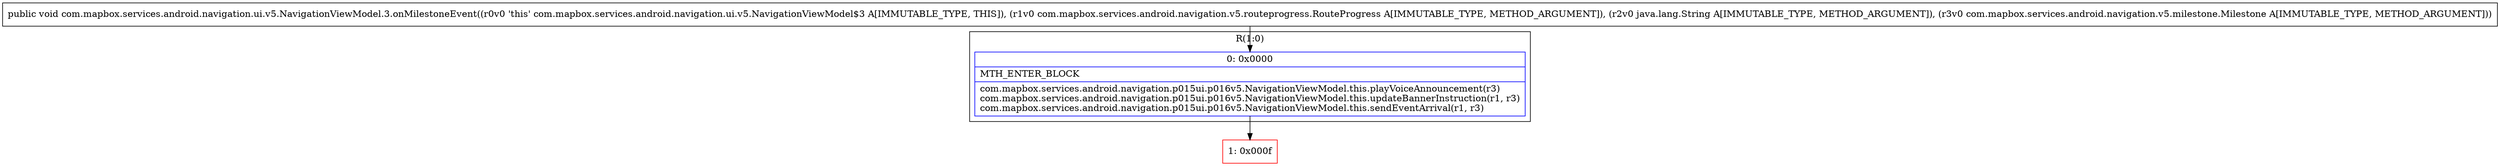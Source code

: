 digraph "CFG forcom.mapbox.services.android.navigation.ui.v5.NavigationViewModel.3.onMilestoneEvent(Lcom\/mapbox\/services\/android\/navigation\/v5\/routeprogress\/RouteProgress;Ljava\/lang\/String;Lcom\/mapbox\/services\/android\/navigation\/v5\/milestone\/Milestone;)V" {
subgraph cluster_Region_787254863 {
label = "R(1:0)";
node [shape=record,color=blue];
Node_0 [shape=record,label="{0\:\ 0x0000|MTH_ENTER_BLOCK\l|com.mapbox.services.android.navigation.p015ui.p016v5.NavigationViewModel.this.playVoiceAnnouncement(r3)\lcom.mapbox.services.android.navigation.p015ui.p016v5.NavigationViewModel.this.updateBannerInstruction(r1, r3)\lcom.mapbox.services.android.navigation.p015ui.p016v5.NavigationViewModel.this.sendEventArrival(r1, r3)\l}"];
}
Node_1 [shape=record,color=red,label="{1\:\ 0x000f}"];
MethodNode[shape=record,label="{public void com.mapbox.services.android.navigation.ui.v5.NavigationViewModel.3.onMilestoneEvent((r0v0 'this' com.mapbox.services.android.navigation.ui.v5.NavigationViewModel$3 A[IMMUTABLE_TYPE, THIS]), (r1v0 com.mapbox.services.android.navigation.v5.routeprogress.RouteProgress A[IMMUTABLE_TYPE, METHOD_ARGUMENT]), (r2v0 java.lang.String A[IMMUTABLE_TYPE, METHOD_ARGUMENT]), (r3v0 com.mapbox.services.android.navigation.v5.milestone.Milestone A[IMMUTABLE_TYPE, METHOD_ARGUMENT])) }"];
MethodNode -> Node_0;
Node_0 -> Node_1;
}

